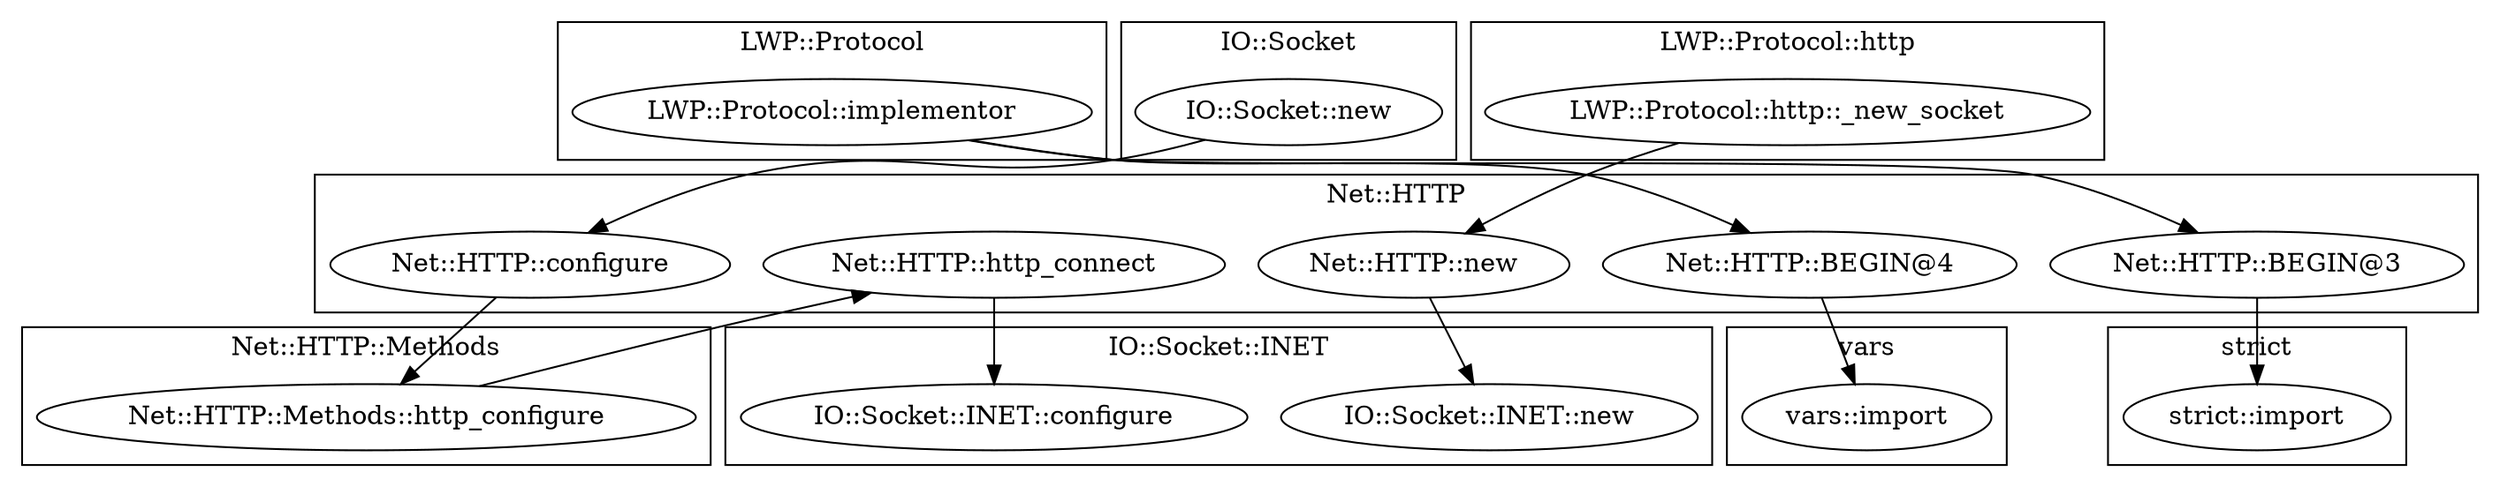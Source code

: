 digraph {
graph [overlap=false]
subgraph cluster_IO_Socket_INET {
	label="IO::Socket::INET";
	"IO::Socket::INET::configure";
	"IO::Socket::INET::new";
}
subgraph cluster_vars {
	label="vars";
	"vars::import";
}
subgraph cluster_LWP_Protocol {
	label="LWP::Protocol";
	"LWP::Protocol::implementor";
}
subgraph cluster_strict {
	label="strict";
	"strict::import";
}
subgraph cluster_Net_HTTP {
	label="Net::HTTP";
	"Net::HTTP::configure";
	"Net::HTTP::new";
	"Net::HTTP::BEGIN@4";
	"Net::HTTP::http_connect";
	"Net::HTTP::BEGIN@3";
}
subgraph cluster_IO_Socket {
	label="IO::Socket";
	"IO::Socket::new";
}
subgraph cluster_LWP_Protocol_http {
	label="LWP::Protocol::http";
	"LWP::Protocol::http::_new_socket";
}
subgraph cluster_Net_HTTP_Methods {
	label="Net::HTTP::Methods";
	"Net::HTTP::Methods::http_configure";
}
"LWP::Protocol::http::_new_socket" -> "Net::HTTP::new";
"Net::HTTP::new" -> "IO::Socket::INET::new";
"LWP::Protocol::implementor" -> "Net::HTTP::BEGIN@4";
"Net::HTTP::BEGIN@4" -> "vars::import";
"Net::HTTP::BEGIN@3" -> "strict::import";
"Net::HTTP::configure" -> "Net::HTTP::Methods::http_configure";
"Net::HTTP::http_connect" -> "IO::Socket::INET::configure";
"LWP::Protocol::implementor" -> "Net::HTTP::BEGIN@3";
"IO::Socket::new" -> "Net::HTTP::configure";
"Net::HTTP::Methods::http_configure" -> "Net::HTTP::http_connect";
}
